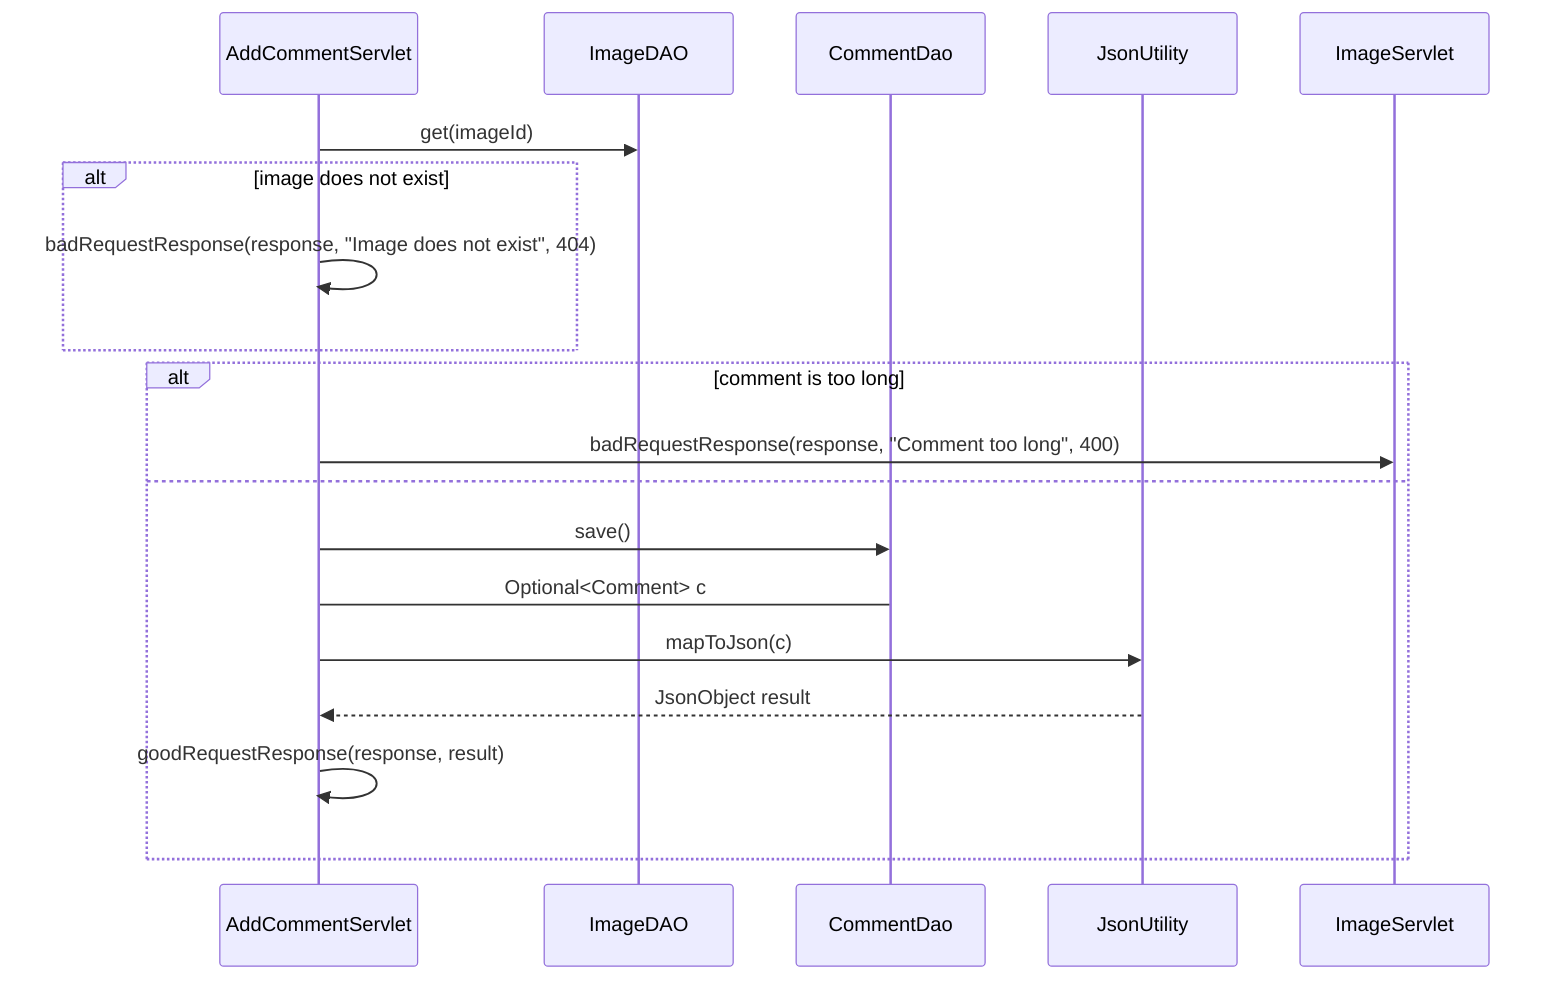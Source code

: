 sequenceDiagram
    participant AddCommentServlet
    participant ImageDAO
    participant CommentDao
    participant JsonUtility

    AddCommentServlet ->> ImageDAO: get(imageId)
    alt image does not exist
        AddCommentServlet ->> AddCommentServlet: badRequestResponse(response, "Image does not exist", 404)
    end
    alt comment is too long
        AddCommentServlet ->> ImageServlet: badRequestResponse(response, "Comment too long", 400)
    else
        AddCommentServlet ->> CommentDao: save()
        CommentDao -> AddCommentServlet: Optional<Comment> c
        AddCommentServlet ->> JsonUtility: mapToJson(c)
        JsonUtility -->> AddCommentServlet: JsonObject result
        AddCommentServlet ->> AddCommentServlet: goodRequestResponse(response, result)

    end